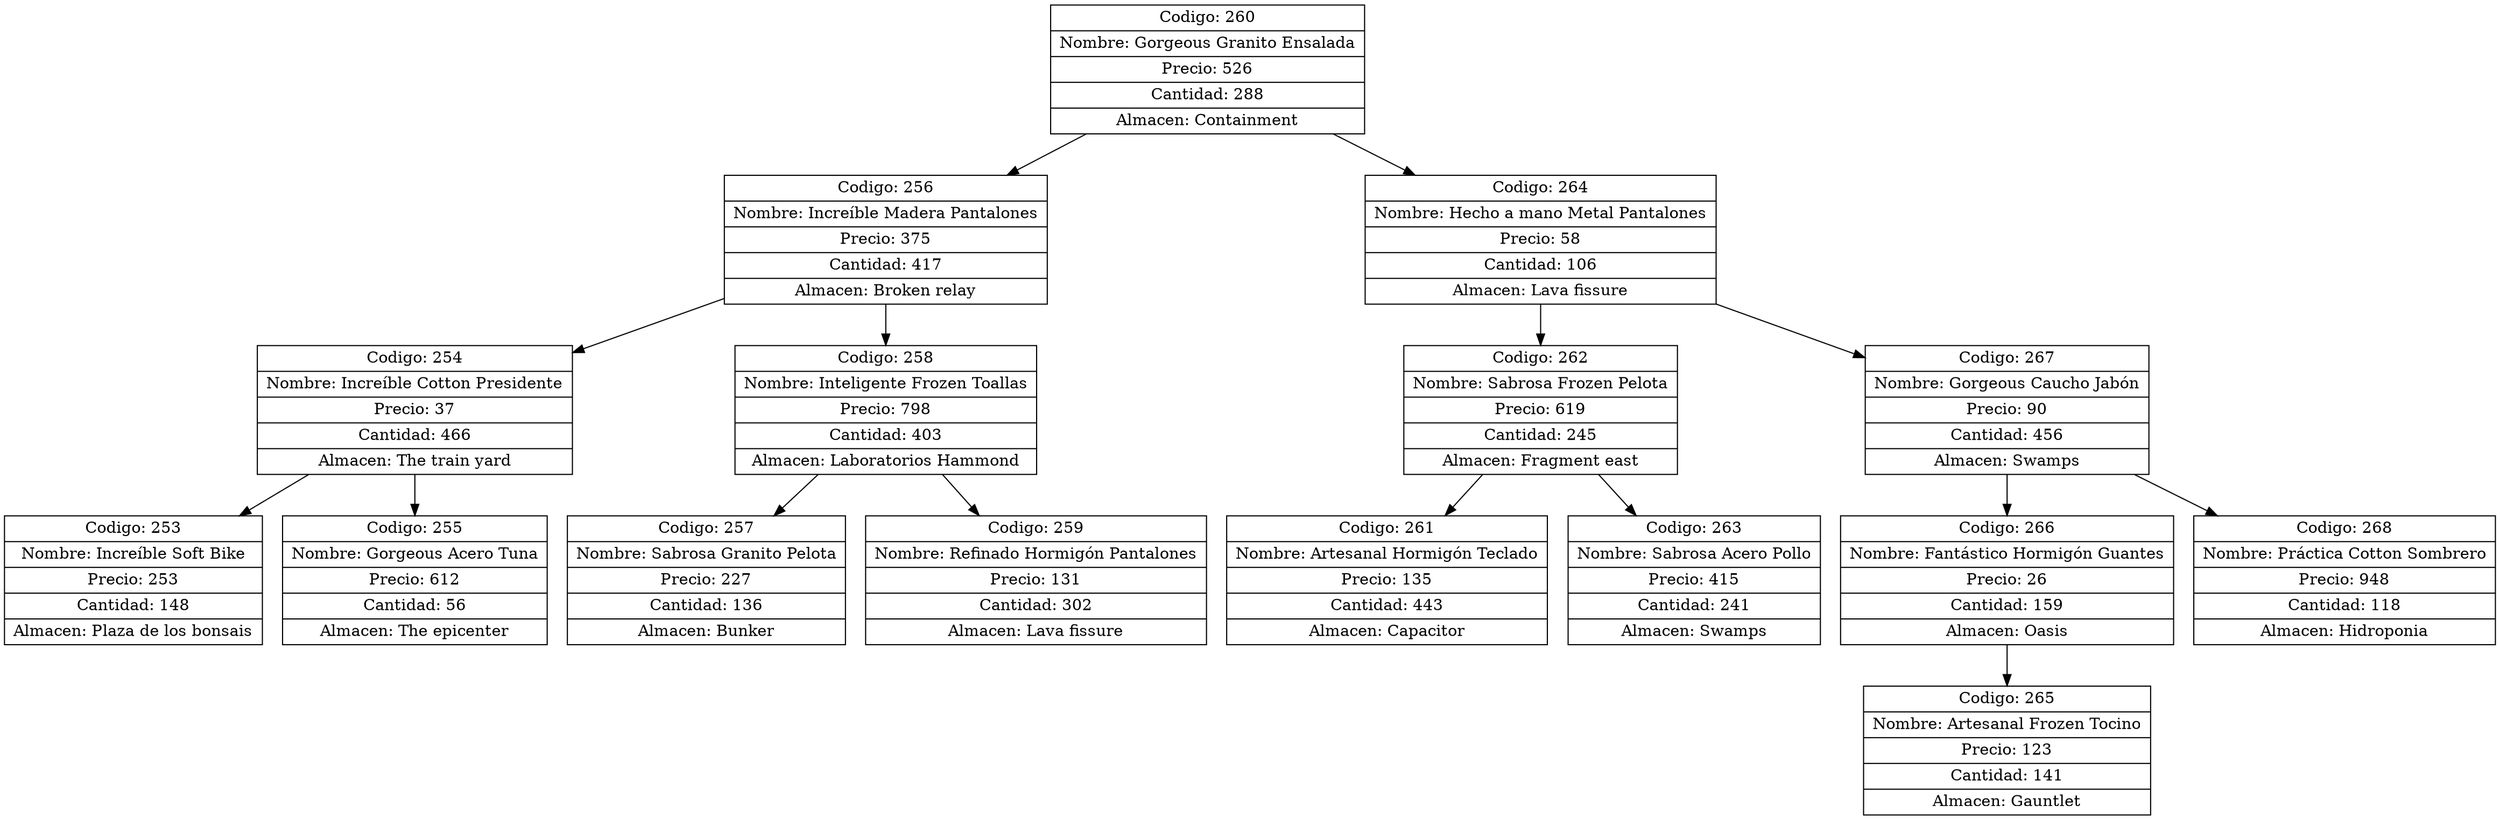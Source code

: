 digraph G{
node[shape="box" shape="record"]
nodo260[label="{ Codigo: 260 | Nombre: Gorgeous Granito Ensalada | Precio: 526 | Cantidad: 288 | Almacen: Containment}"];
nodo256[label="{ Codigo: 256 | Nombre: Increíble Madera Pantalones | Precio: 375 | Cantidad: 417 | Almacen: Broken relay}"];
nodo254[label="{ Codigo: 254 | Nombre: Increíble Cotton Presidente | Precio: 37 | Cantidad: 466 | Almacen: The train yard}"];
nodo253[label="{ Codigo: 253 | Nombre: Increíble Soft Bike | Precio: 253 | Cantidad: 148 | Almacen: Plaza de los bonsais}"];
nodo254->nodo253;
nodo255[label="{ Codigo: 255 | Nombre: Gorgeous Acero Tuna | Precio: 612 | Cantidad: 56 | Almacen: The epicenter}"];
nodo254->nodo255;
nodo256->nodo254;
nodo258[label="{ Codigo: 258 | Nombre: Inteligente Frozen Toallas | Precio: 798 | Cantidad: 403 | Almacen: Laboratorios Hammond}"];
nodo257[label="{ Codigo: 257 | Nombre: Sabrosa Granito Pelota | Precio: 227 | Cantidad: 136 | Almacen: Bunker}"];
nodo258->nodo257;
nodo259[label="{ Codigo: 259 | Nombre: Refinado Hormigón Pantalones | Precio: 131 | Cantidad: 302 | Almacen: Lava fissure}"];
nodo258->nodo259;
nodo256->nodo258;
nodo260->nodo256;
nodo264[label="{ Codigo: 264 | Nombre: Hecho a mano Metal Pantalones | Precio: 58 | Cantidad: 106 | Almacen: Lava fissure}"];
nodo262[label="{ Codigo: 262 | Nombre: Sabrosa Frozen Pelota | Precio: 619 | Cantidad: 245 | Almacen: Fragment east}"];
nodo261[label="{ Codigo: 261 | Nombre: Artesanal Hormigón Teclado | Precio: 135 | Cantidad: 443 | Almacen: Capacitor}"];
nodo262->nodo261;
nodo263[label="{ Codigo: 263 | Nombre: Sabrosa Acero Pollo | Precio: 415 | Cantidad: 241 | Almacen: Swamps}"];
nodo262->nodo263;
nodo264->nodo262;
nodo267[label="{ Codigo: 267 | Nombre: Gorgeous Caucho Jabón | Precio: 90 | Cantidad: 456 | Almacen: Swamps}"];
nodo266[label="{ Codigo: 266 | Nombre: Fantástico Hormigón Guantes | Precio: 26 | Cantidad: 159 | Almacen: Oasis}"];
nodo265[label="{ Codigo: 265 | Nombre: Artesanal Frozen Tocino | Precio: 123 | Cantidad: 141 | Almacen: Gauntlet}"];
nodo266->nodo265;
nodo267->nodo266;
nodo268[label="{ Codigo: 268 | Nombre: Práctica Cotton Sombrero | Precio: 948 | Cantidad: 118 | Almacen: Hidroponia}"];
nodo267->nodo268;
nodo264->nodo267;
nodo260->nodo264;
}
